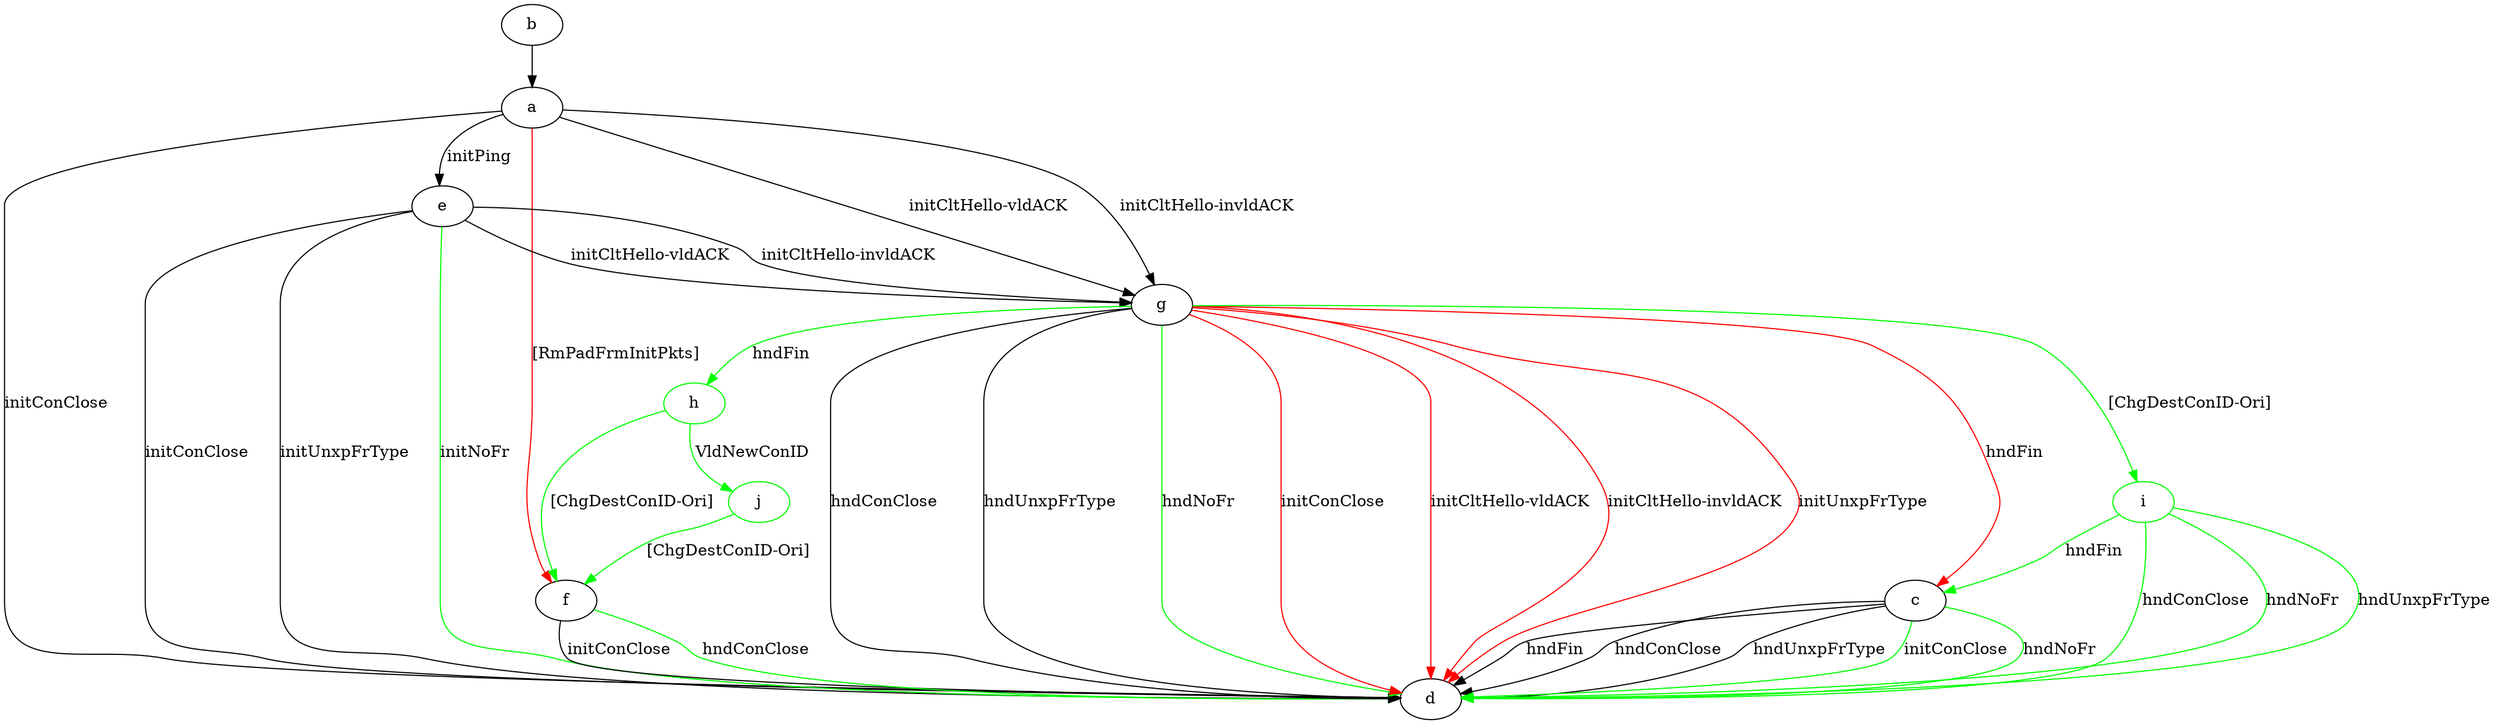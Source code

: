 digraph "" {
	a -> d	[key=0,
		label="initConClose "];
	a -> e	[key=0,
		label="initPing "];
	a -> f	[key=0,
		color=red,
		label="[RmPadFrmInitPkts] "];
	a -> g	[key=0,
		label="initCltHello-vldACK "];
	a -> g	[key=1,
		label="initCltHello-invldACK "];
	b -> a	[key=0];
	c -> d	[key=0,
		label="hndFin "];
	c -> d	[key=1,
		label="hndConClose "];
	c -> d	[key=2,
		label="hndUnxpFrType "];
	c -> d	[key=3,
		color=green,
		label="initConClose "];
	c -> d	[key=4,
		color=green,
		label="hndNoFr "];
	e -> d	[key=0,
		label="initConClose "];
	e -> d	[key=1,
		label="initUnxpFrType "];
	e -> d	[key=2,
		color=green,
		label="initNoFr "];
	e -> g	[key=0,
		label="initCltHello-vldACK "];
	e -> g	[key=1,
		label="initCltHello-invldACK "];
	f -> d	[key=0,
		label="initConClose "];
	f -> d	[key=1,
		color=green,
		label="hndConClose "];
	g -> c	[key=0,
		color=red,
		label="hndFin "];
	g -> d	[key=0,
		label="hndConClose "];
	g -> d	[key=1,
		label="hndUnxpFrType "];
	g -> d	[key=2,
		color=green,
		label="hndNoFr "];
	g -> d	[key=3,
		color=red,
		label="initConClose "];
	g -> d	[key=4,
		color=red,
		label="initCltHello-vldACK "];
	g -> d	[key=5,
		color=red,
		label="initCltHello-invldACK "];
	g -> d	[key=6,
		color=red,
		label="initUnxpFrType "];
	h	[color=green];
	g -> h	[key=0,
		color=green,
		label="hndFin "];
	i	[color=green];
	g -> i	[key=0,
		color=green,
		label="[ChgDestConID-Ori] "];
	h -> f	[key=0,
		color=green,
		label="[ChgDestConID-Ori] "];
	j	[color=green];
	h -> j	[key=0,
		color=green,
		label="VldNewConID "];
	i -> c	[key=0,
		color=green,
		label="hndFin "];
	i -> d	[key=0,
		color=green,
		label="hndConClose "];
	i -> d	[key=1,
		color=green,
		label="hndNoFr "];
	i -> d	[key=2,
		color=green,
		label="hndUnxpFrType "];
	j -> f	[key=0,
		color=green,
		label="[ChgDestConID-Ori] "];
}
